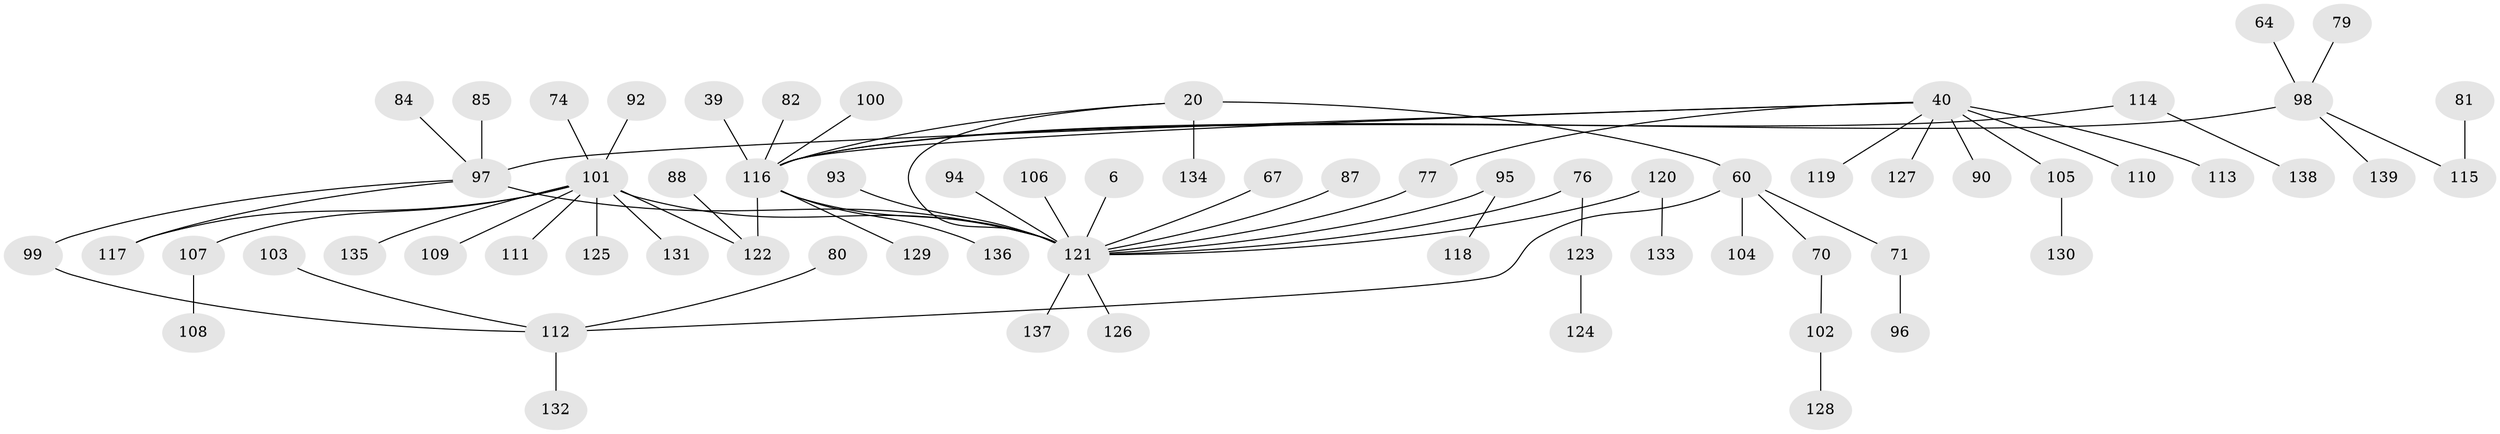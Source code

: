 // original degree distribution, {6: 0.02158273381294964, 5: 0.05755395683453238, 2: 0.302158273381295, 1: 0.38848920863309355, 7: 0.007194244604316547, 3: 0.1510791366906475, 4: 0.07194244604316546}
// Generated by graph-tools (version 1.1) at 2025/45/03/04/25 21:45:14]
// undirected, 69 vertices, 74 edges
graph export_dot {
graph [start="1"]
  node [color=gray90,style=filled];
  6;
  20;
  39;
  40 [super="+8+23+30+33"];
  60 [super="+25"];
  64;
  67;
  70;
  71;
  74;
  76 [super="+55"];
  77 [super="+42"];
  79;
  80 [super="+45"];
  81 [super="+62"];
  82;
  84;
  85;
  87;
  88;
  90;
  92;
  93 [super="+54"];
  94 [super="+21"];
  95;
  96;
  97 [super="+66+50+78"];
  98 [super="+59"];
  99 [super="+65"];
  100;
  101 [super="+49+29+37+57+86"];
  102;
  103;
  104;
  105 [super="+73"];
  106;
  107;
  108;
  109;
  110;
  111;
  112 [super="+31+41"];
  113;
  114;
  115 [super="+56"];
  116 [super="+18+52+43+48+91+89"];
  117;
  118;
  119;
  120 [super="+44"];
  121 [super="+24+68+51+5"];
  122 [super="+75"];
  123;
  124;
  125;
  126;
  127;
  128;
  129;
  130;
  131;
  132;
  133;
  134;
  135;
  136;
  137;
  138;
  139;
  6 -- 121;
  20 -- 60 [weight=2];
  20 -- 134;
  20 -- 121;
  20 -- 116;
  39 -- 116;
  40 -- 105 [weight=2];
  40 -- 90;
  40 -- 110;
  40 -- 119;
  40 -- 113;
  40 -- 127;
  40 -- 77;
  40 -- 97;
  40 -- 116;
  60 -- 71;
  60 -- 104;
  60 -- 70;
  60 -- 112;
  64 -- 98;
  67 -- 121;
  70 -- 102;
  71 -- 96;
  74 -- 101;
  76 -- 123;
  76 -- 121;
  77 -- 121;
  79 -- 98;
  80 -- 112;
  81 -- 115;
  82 -- 116;
  84 -- 97;
  85 -- 97;
  87 -- 121;
  88 -- 122;
  92 -- 101;
  93 -- 121;
  94 -- 121;
  95 -- 118;
  95 -- 121;
  97 -- 99;
  97 -- 121 [weight=2];
  97 -- 117;
  98 -- 115;
  98 -- 139;
  98 -- 116 [weight=2];
  99 -- 112;
  100 -- 116;
  101 -- 122 [weight=2];
  101 -- 131;
  101 -- 109;
  101 -- 117;
  101 -- 125;
  101 -- 135;
  101 -- 107;
  101 -- 111;
  101 -- 121 [weight=2];
  102 -- 128;
  103 -- 112;
  105 -- 130;
  106 -- 121;
  107 -- 108;
  112 -- 132;
  114 -- 138;
  114 -- 116;
  116 -- 129;
  116 -- 136;
  116 -- 122;
  116 -- 121 [weight=2];
  120 -- 121 [weight=3];
  120 -- 133;
  121 -- 137;
  121 -- 126;
  123 -- 124;
}
